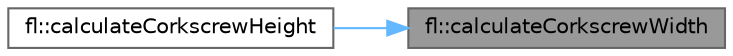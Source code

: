 digraph "fl::calculateCorkscrewWidth"
{
 // INTERACTIVE_SVG=YES
 // LATEX_PDF_SIZE
  bgcolor="transparent";
  edge [fontname=Helvetica,fontsize=10,labelfontname=Helvetica,labelfontsize=10];
  node [fontname=Helvetica,fontsize=10,shape=box,height=0.2,width=0.4];
  rankdir="RL";
  Node1 [id="Node000001",label="fl::calculateCorkscrewWidth",height=0.2,width=0.4,color="gray40", fillcolor="grey60", style="filled", fontcolor="black",tooltip=" "];
  Node1 -> Node2 [id="edge1_Node000001_Node000002",dir="back",color="steelblue1",style="solid",tooltip=" "];
  Node2 [id="Node000002",label="fl::calculateCorkscrewHeight",height=0.2,width=0.4,color="grey40", fillcolor="white", style="filled",URL="$d4/d36/namespacefl_a6d9e2d05199936169cb4429b9b5b4c30.html#a6d9e2d05199936169cb4429b9b5b4c30",tooltip=" "];
}
